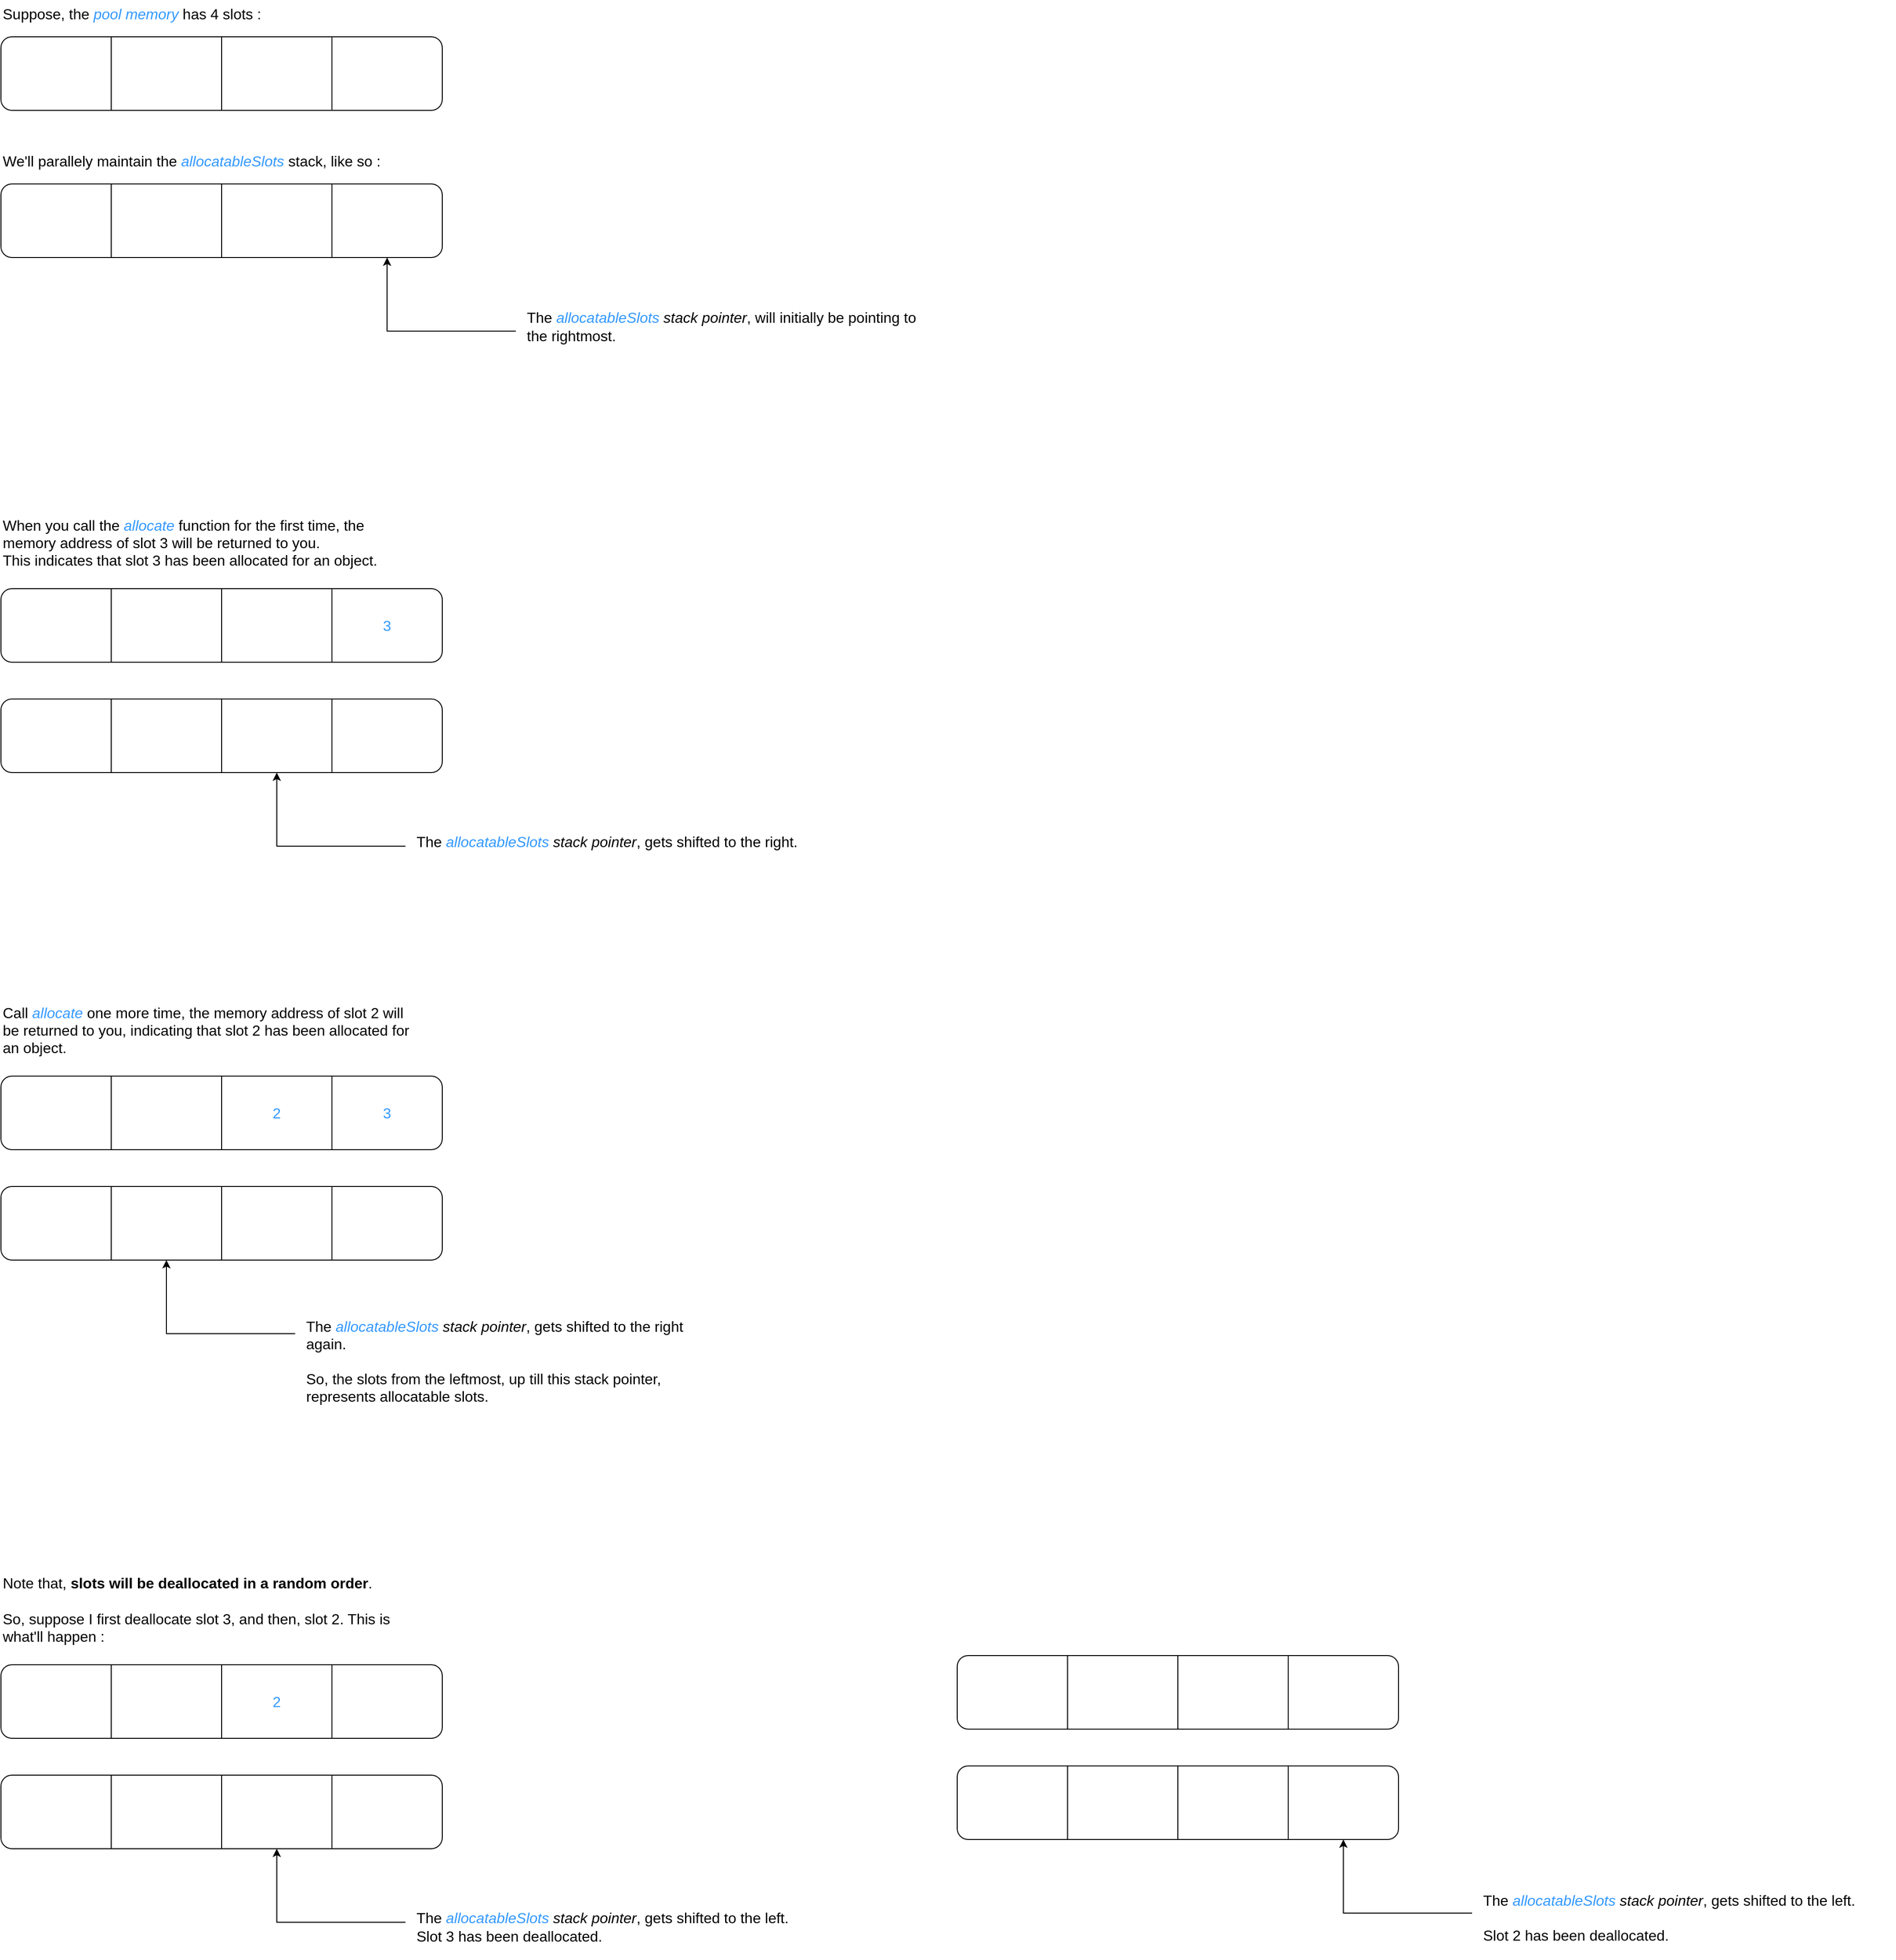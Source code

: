 <mxfile version="28.2.5">
  <diagram name="Architecture" id="uPutH3fMDjwnHKSIIINA">
    <mxGraphModel dx="1256" dy="689" grid="1" gridSize="10" guides="1" tooltips="1" connect="1" arrows="1" fold="1" page="0" pageScale="1" pageWidth="850" pageHeight="1100" math="0" shadow="0">
      <root>
        <mxCell id="0" />
        <mxCell id="1" parent="0" />
        <mxCell id="kpFn1nIg1IDQiTTjHXGL-2" value="Suppose, the &lt;i&gt;&lt;font style=&quot;color: rgb(51, 153, 255);&quot;&gt;pool memory&lt;/font&gt;&lt;/i&gt; has 4 slots :" style="text;strokeColor=none;align=left;fillColor=none;html=1;verticalAlign=middle;whiteSpace=wrap;rounded=1;fontSize=16;" parent="1" vertex="1">
          <mxGeometry x="120" y="160" width="410" height="30" as="geometry" />
        </mxCell>
        <mxCell id="kpFn1nIg1IDQiTTjHXGL-3" value="" style="rounded=1;whiteSpace=wrap;html=1;" parent="1" vertex="1">
          <mxGeometry x="120" y="200" width="480" height="80" as="geometry" />
        </mxCell>
        <mxCell id="kpFn1nIg1IDQiTTjHXGL-4" value="" style="endArrow=none;html=1;rounded=1;exitX=0.25;exitY=1;exitDx=0;exitDy=0;" parent="1" source="kpFn1nIg1IDQiTTjHXGL-3" edge="1">
          <mxGeometry width="50" height="50" relative="1" as="geometry">
            <mxPoint x="190" y="250" as="sourcePoint" />
            <mxPoint x="240" y="200" as="targetPoint" />
          </mxGeometry>
        </mxCell>
        <mxCell id="kpFn1nIg1IDQiTTjHXGL-5" value="" style="endArrow=none;html=1;rounded=1;exitX=0.3;exitY=1;exitDx=0;exitDy=0;exitPerimeter=0;" parent="1" edge="1">
          <mxGeometry width="50" height="50" relative="1" as="geometry">
            <mxPoint x="360" y="280" as="sourcePoint" />
            <mxPoint x="360" y="200" as="targetPoint" />
          </mxGeometry>
        </mxCell>
        <mxCell id="kpFn1nIg1IDQiTTjHXGL-6" value="" style="endArrow=none;html=1;rounded=1;exitX=0.75;exitY=1;exitDx=0;exitDy=0;" parent="1" source="kpFn1nIg1IDQiTTjHXGL-3" edge="1">
          <mxGeometry width="50" height="50" relative="1" as="geometry">
            <mxPoint x="480" y="280" as="sourcePoint" />
            <mxPoint x="480" y="200" as="targetPoint" />
          </mxGeometry>
        </mxCell>
        <mxCell id="kpFn1nIg1IDQiTTjHXGL-7" value="0" style="text;strokeColor=none;align=center;fillColor=none;html=1;verticalAlign=middle;whiteSpace=wrap;rounded=1;fontSize=16;fontColor=#FFFFFF;" parent="1" vertex="1">
          <mxGeometry x="150" y="225" width="60" height="30" as="geometry" />
        </mxCell>
        <mxCell id="kpFn1nIg1IDQiTTjHXGL-8" value="1" style="text;strokeColor=none;align=center;fillColor=none;html=1;verticalAlign=middle;whiteSpace=wrap;rounded=1;fontSize=16;fontColor=#FFFFFF;" parent="1" vertex="1">
          <mxGeometry x="270" y="225" width="60" height="30" as="geometry" />
        </mxCell>
        <mxCell id="kpFn1nIg1IDQiTTjHXGL-9" value="2" style="text;strokeColor=none;align=center;fillColor=none;html=1;verticalAlign=middle;whiteSpace=wrap;rounded=1;fontSize=16;fontColor=#FFFFFF;" parent="1" vertex="1">
          <mxGeometry x="390" y="225" width="60" height="30" as="geometry" />
        </mxCell>
        <mxCell id="kpFn1nIg1IDQiTTjHXGL-10" value="3" style="text;strokeColor=none;align=center;fillColor=none;html=1;verticalAlign=middle;whiteSpace=wrap;rounded=1;fontSize=16;fontColor=#FFFFFF;" parent="1" vertex="1">
          <mxGeometry x="510" y="225" width="60" height="30" as="geometry" />
        </mxCell>
        <mxCell id="kpFn1nIg1IDQiTTjHXGL-13" value="We&#39;ll parallely maintain the &lt;i&gt;&lt;font style=&quot;color: rgb(51, 153, 255);&quot;&gt;allocatableSlots&lt;/font&gt;&lt;/i&gt; stack, like so :" style="text;strokeColor=none;align=left;fillColor=none;html=1;verticalAlign=middle;whiteSpace=wrap;rounded=1;fontSize=16;" parent="1" vertex="1">
          <mxGeometry x="120" y="320" width="440" height="30" as="geometry" />
        </mxCell>
        <mxCell id="kpFn1nIg1IDQiTTjHXGL-16" value="" style="rounded=1;whiteSpace=wrap;html=1;" parent="1" vertex="1">
          <mxGeometry x="120" y="360" width="480" height="80" as="geometry" />
        </mxCell>
        <mxCell id="kpFn1nIg1IDQiTTjHXGL-17" value="" style="endArrow=none;html=1;rounded=1;exitX=0.25;exitY=1;exitDx=0;exitDy=0;" parent="1" source="kpFn1nIg1IDQiTTjHXGL-16" edge="1">
          <mxGeometry width="50" height="50" relative="1" as="geometry">
            <mxPoint x="190" y="410" as="sourcePoint" />
            <mxPoint x="240" y="360" as="targetPoint" />
          </mxGeometry>
        </mxCell>
        <mxCell id="kpFn1nIg1IDQiTTjHXGL-18" value="" style="endArrow=none;html=1;rounded=1;exitX=0.3;exitY=1;exitDx=0;exitDy=0;exitPerimeter=0;" parent="1" edge="1">
          <mxGeometry width="50" height="50" relative="1" as="geometry">
            <mxPoint x="360" y="440" as="sourcePoint" />
            <mxPoint x="360" y="360" as="targetPoint" />
          </mxGeometry>
        </mxCell>
        <mxCell id="kpFn1nIg1IDQiTTjHXGL-19" value="" style="endArrow=none;html=1;rounded=1;exitX=0.3;exitY=1;exitDx=0;exitDy=0;exitPerimeter=0;" parent="1" edge="1">
          <mxGeometry width="50" height="50" relative="1" as="geometry">
            <mxPoint x="480" y="440" as="sourcePoint" />
            <mxPoint x="480" y="360" as="targetPoint" />
          </mxGeometry>
        </mxCell>
        <mxCell id="kpFn1nIg1IDQiTTjHXGL-20" value="0" style="text;strokeColor=none;align=center;fillColor=none;html=1;verticalAlign=middle;whiteSpace=wrap;rounded=1;fontSize=16;fontColor=#FFFFFF;" parent="1" vertex="1">
          <mxGeometry x="150" y="385" width="60" height="30" as="geometry" />
        </mxCell>
        <mxCell id="kpFn1nIg1IDQiTTjHXGL-21" value="1" style="text;strokeColor=none;align=center;fillColor=none;html=1;verticalAlign=middle;whiteSpace=wrap;rounded=1;fontSize=16;fontColor=#FFFFFF;" parent="1" vertex="1">
          <mxGeometry x="270" y="385" width="60" height="30" as="geometry" />
        </mxCell>
        <mxCell id="kpFn1nIg1IDQiTTjHXGL-22" value="2" style="text;strokeColor=none;align=center;fillColor=none;html=1;verticalAlign=middle;whiteSpace=wrap;rounded=1;fontSize=16;fontColor=#FFFFFF;" parent="1" vertex="1">
          <mxGeometry x="390" y="385" width="60" height="30" as="geometry" />
        </mxCell>
        <mxCell id="kpFn1nIg1IDQiTTjHXGL-23" value="3" style="text;strokeColor=none;align=center;fillColor=none;html=1;verticalAlign=middle;whiteSpace=wrap;rounded=1;fontSize=16;fontColor=#FFFFFF;" parent="1" vertex="1">
          <mxGeometry x="510" y="385" width="60" height="30" as="geometry" />
        </mxCell>
        <mxCell id="kpFn1nIg1IDQiTTjHXGL-24" value="" style="endArrow=classic;html=1;rounded=0;" parent="1" edge="1">
          <mxGeometry width="50" height="50" relative="1" as="geometry">
            <mxPoint x="680" y="520" as="sourcePoint" />
            <mxPoint x="540" y="440" as="targetPoint" />
            <Array as="points">
              <mxPoint x="540" y="520" />
            </Array>
          </mxGeometry>
        </mxCell>
        <mxCell id="kpFn1nIg1IDQiTTjHXGL-25" value="The&amp;nbsp;&lt;i&gt;&lt;font style=&quot;color: rgb(51, 153, 255);&quot;&gt;allocatableSlots&lt;/font&gt;&lt;/i&gt; &lt;i&gt;stack pointer&lt;/i&gt;, will initially be pointing to the rightmost." style="text;strokeColor=none;align=left;fillColor=none;html=1;verticalAlign=middle;whiteSpace=wrap;rounded=1;fontSize=16;" parent="1" vertex="1">
          <mxGeometry x="690" y="490" width="450" height="50" as="geometry" />
        </mxCell>
        <mxCell id="kpFn1nIg1IDQiTTjHXGL-26" value="When you call the &lt;i&gt;&lt;font style=&quot;color: rgb(51, 153, 255);&quot;&gt;allocate&lt;/font&gt;&lt;/i&gt; function for the first time,&amp;nbsp;&lt;span style=&quot;background-color: transparent; color: light-dark(rgb(0, 0, 0), rgb(255, 255, 255));&quot;&gt;the memory address of slot 3 will be returned to you.&lt;/span&gt;&lt;div&gt;&lt;span style=&quot;background-color: transparent; color: light-dark(rgb(0, 0, 0), rgb(255, 255, 255));&quot;&gt;This indicates that slot 3 has been allocated for an object.&lt;/span&gt;&lt;/div&gt;" style="text;strokeColor=none;align=left;fillColor=none;html=1;verticalAlign=middle;whiteSpace=wrap;rounded=0;fontSize=16;" parent="1" vertex="1">
          <mxGeometry x="120" y="710" width="450" height="80" as="geometry" />
        </mxCell>
        <mxCell id="kpFn1nIg1IDQiTTjHXGL-27" value="" style="rounded=1;whiteSpace=wrap;html=1;" parent="1" vertex="1">
          <mxGeometry x="120" y="800" width="480" height="80" as="geometry" />
        </mxCell>
        <mxCell id="kpFn1nIg1IDQiTTjHXGL-28" value="" style="endArrow=none;html=1;rounded=1;exitX=0.25;exitY=1;exitDx=0;exitDy=0;" parent="1" source="kpFn1nIg1IDQiTTjHXGL-27" edge="1">
          <mxGeometry width="50" height="50" relative="1" as="geometry">
            <mxPoint x="190" y="850" as="sourcePoint" />
            <mxPoint x="240" y="800" as="targetPoint" />
          </mxGeometry>
        </mxCell>
        <mxCell id="kpFn1nIg1IDQiTTjHXGL-29" value="" style="endArrow=none;html=1;rounded=1;exitX=0.3;exitY=1;exitDx=0;exitDy=0;exitPerimeter=0;" parent="1" edge="1">
          <mxGeometry width="50" height="50" relative="1" as="geometry">
            <mxPoint x="360" y="880" as="sourcePoint" />
            <mxPoint x="360" y="800" as="targetPoint" />
          </mxGeometry>
        </mxCell>
        <mxCell id="kpFn1nIg1IDQiTTjHXGL-30" value="" style="endArrow=none;html=1;rounded=1;exitX=0.3;exitY=1;exitDx=0;exitDy=0;exitPerimeter=0;" parent="1" edge="1">
          <mxGeometry width="50" height="50" relative="1" as="geometry">
            <mxPoint x="480" y="880" as="sourcePoint" />
            <mxPoint x="480" y="800" as="targetPoint" />
          </mxGeometry>
        </mxCell>
        <mxCell id="kpFn1nIg1IDQiTTjHXGL-31" value="0" style="text;strokeColor=none;align=center;fillColor=none;html=1;verticalAlign=middle;whiteSpace=wrap;rounded=1;fontSize=16;fontColor=#FFFFFF;" parent="1" vertex="1">
          <mxGeometry x="150" y="825" width="60" height="30" as="geometry" />
        </mxCell>
        <mxCell id="kpFn1nIg1IDQiTTjHXGL-32" value="1" style="text;strokeColor=none;align=center;fillColor=none;html=1;verticalAlign=middle;whiteSpace=wrap;rounded=1;fontSize=16;fontColor=#FFFFFF;" parent="1" vertex="1">
          <mxGeometry x="270" y="825" width="60" height="30" as="geometry" />
        </mxCell>
        <mxCell id="kpFn1nIg1IDQiTTjHXGL-33" value="2" style="text;strokeColor=none;align=center;fillColor=none;html=1;verticalAlign=middle;whiteSpace=wrap;rounded=1;fontSize=16;fontColor=#FFFFFF;" parent="1" vertex="1">
          <mxGeometry x="390" y="825" width="60" height="30" as="geometry" />
        </mxCell>
        <mxCell id="kpFn1nIg1IDQiTTjHXGL-34" value="3" style="text;strokeColor=none;align=center;fillColor=none;html=1;verticalAlign=middle;whiteSpace=wrap;rounded=1;fontSize=16;fontColor=#3399FF;" parent="1" vertex="1">
          <mxGeometry x="510" y="825" width="60" height="30" as="geometry" />
        </mxCell>
        <mxCell id="kpFn1nIg1IDQiTTjHXGL-36" value="" style="rounded=1;whiteSpace=wrap;html=1;" parent="1" vertex="1">
          <mxGeometry x="120" y="920" width="480" height="80" as="geometry" />
        </mxCell>
        <mxCell id="kpFn1nIg1IDQiTTjHXGL-37" value="" style="endArrow=none;html=1;rounded=1;exitX=0.25;exitY=1;exitDx=0;exitDy=0;" parent="1" source="kpFn1nIg1IDQiTTjHXGL-36" edge="1">
          <mxGeometry width="50" height="50" relative="1" as="geometry">
            <mxPoint x="190" y="970" as="sourcePoint" />
            <mxPoint x="240" y="920" as="targetPoint" />
          </mxGeometry>
        </mxCell>
        <mxCell id="kpFn1nIg1IDQiTTjHXGL-38" value="" style="endArrow=none;html=1;rounded=1;exitX=0.3;exitY=1;exitDx=0;exitDy=0;exitPerimeter=0;" parent="1" edge="1">
          <mxGeometry width="50" height="50" relative="1" as="geometry">
            <mxPoint x="360" y="1000" as="sourcePoint" />
            <mxPoint x="360" y="920" as="targetPoint" />
          </mxGeometry>
        </mxCell>
        <mxCell id="kpFn1nIg1IDQiTTjHXGL-39" value="" style="endArrow=none;html=1;rounded=1;exitX=0.3;exitY=1;exitDx=0;exitDy=0;exitPerimeter=0;" parent="1" edge="1">
          <mxGeometry width="50" height="50" relative="1" as="geometry">
            <mxPoint x="480" y="1000" as="sourcePoint" />
            <mxPoint x="480" y="920" as="targetPoint" />
          </mxGeometry>
        </mxCell>
        <mxCell id="kpFn1nIg1IDQiTTjHXGL-40" value="0" style="text;strokeColor=none;align=center;fillColor=none;html=1;verticalAlign=middle;whiteSpace=wrap;rounded=1;fontSize=16;fontColor=#FFFFFF;" parent="1" vertex="1">
          <mxGeometry x="150" y="945" width="60" height="30" as="geometry" />
        </mxCell>
        <mxCell id="kpFn1nIg1IDQiTTjHXGL-41" value="1" style="text;strokeColor=none;align=center;fillColor=none;html=1;verticalAlign=middle;whiteSpace=wrap;rounded=1;fontSize=16;fontColor=#FFFFFF;" parent="1" vertex="1">
          <mxGeometry x="270" y="945" width="60" height="30" as="geometry" />
        </mxCell>
        <mxCell id="kpFn1nIg1IDQiTTjHXGL-42" value="2" style="text;strokeColor=none;align=center;fillColor=none;html=1;verticalAlign=middle;whiteSpace=wrap;rounded=1;fontSize=16;fontColor=#FFFFFF;" parent="1" vertex="1">
          <mxGeometry x="390" y="945" width="60" height="30" as="geometry" />
        </mxCell>
        <mxCell id="kpFn1nIg1IDQiTTjHXGL-43" value="3" style="text;strokeColor=none;align=center;fillColor=none;html=1;verticalAlign=middle;whiteSpace=wrap;rounded=1;fontSize=16;fontColor=#FFFFFF;" parent="1" vertex="1">
          <mxGeometry x="510" y="945" width="60" height="30" as="geometry" />
        </mxCell>
        <mxCell id="kpFn1nIg1IDQiTTjHXGL-44" value="" style="endArrow=classic;html=1;rounded=0;" parent="1" edge="1">
          <mxGeometry width="50" height="50" relative="1" as="geometry">
            <mxPoint x="560" y="1080" as="sourcePoint" />
            <mxPoint x="420" y="1000" as="targetPoint" />
            <Array as="points">
              <mxPoint x="420" y="1080" />
            </Array>
          </mxGeometry>
        </mxCell>
        <mxCell id="kpFn1nIg1IDQiTTjHXGL-45" value="The&amp;nbsp;&lt;i&gt;&lt;font style=&quot;color: rgb(51, 153, 255);&quot;&gt;allocatableSlots&lt;/font&gt;&lt;/i&gt; &lt;i&gt;stack pointer&lt;/i&gt;, gets shifted to the right." style="text;strokeColor=none;align=left;fillColor=none;html=1;verticalAlign=middle;whiteSpace=wrap;rounded=1;fontSize=16;" parent="1" vertex="1">
          <mxGeometry x="570" y="1050" width="450" height="50" as="geometry" />
        </mxCell>
        <mxCell id="kpFn1nIg1IDQiTTjHXGL-46" value="Call&amp;nbsp;&lt;i&gt;&lt;font style=&quot;color: rgb(51, 153, 255);&quot;&gt;allocate&lt;/font&gt;&lt;/i&gt; one more time,&amp;nbsp;&lt;span style=&quot;background-color: transparent; color: light-dark(rgb(0, 0, 0), rgb(255, 255, 255));&quot;&gt;the memory address of slot 2 will be returned to you, indicating that slot 2 has been allocated for an object.&lt;/span&gt;" style="text;strokeColor=none;align=left;fillColor=none;html=1;verticalAlign=middle;whiteSpace=wrap;rounded=0;fontSize=16;" parent="1" vertex="1">
          <mxGeometry x="120" y="1240" width="450" height="80" as="geometry" />
        </mxCell>
        <mxCell id="kpFn1nIg1IDQiTTjHXGL-47" value="" style="rounded=1;whiteSpace=wrap;html=1;" parent="1" vertex="1">
          <mxGeometry x="120" y="1330" width="480" height="80" as="geometry" />
        </mxCell>
        <mxCell id="kpFn1nIg1IDQiTTjHXGL-48" value="" style="endArrow=none;html=1;rounded=1;exitX=0.25;exitY=1;exitDx=0;exitDy=0;" parent="1" source="kpFn1nIg1IDQiTTjHXGL-47" edge="1">
          <mxGeometry width="50" height="50" relative="1" as="geometry">
            <mxPoint x="190" y="1380" as="sourcePoint" />
            <mxPoint x="240" y="1330" as="targetPoint" />
          </mxGeometry>
        </mxCell>
        <mxCell id="kpFn1nIg1IDQiTTjHXGL-49" value="" style="endArrow=none;html=1;rounded=1;exitX=0.3;exitY=1;exitDx=0;exitDy=0;exitPerimeter=0;" parent="1" edge="1">
          <mxGeometry width="50" height="50" relative="1" as="geometry">
            <mxPoint x="360" y="1410" as="sourcePoint" />
            <mxPoint x="360" y="1330" as="targetPoint" />
          </mxGeometry>
        </mxCell>
        <mxCell id="kpFn1nIg1IDQiTTjHXGL-50" value="" style="endArrow=none;html=1;rounded=1;exitX=0.3;exitY=1;exitDx=0;exitDy=0;exitPerimeter=0;" parent="1" edge="1">
          <mxGeometry width="50" height="50" relative="1" as="geometry">
            <mxPoint x="480" y="1410" as="sourcePoint" />
            <mxPoint x="480" y="1330" as="targetPoint" />
          </mxGeometry>
        </mxCell>
        <mxCell id="kpFn1nIg1IDQiTTjHXGL-51" value="0" style="text;strokeColor=none;align=center;fillColor=none;html=1;verticalAlign=middle;whiteSpace=wrap;rounded=1;fontSize=16;fontColor=#FFFFFF;" parent="1" vertex="1">
          <mxGeometry x="150" y="1355" width="60" height="30" as="geometry" />
        </mxCell>
        <mxCell id="kpFn1nIg1IDQiTTjHXGL-52" value="1" style="text;strokeColor=none;align=center;fillColor=none;html=1;verticalAlign=middle;whiteSpace=wrap;rounded=1;fontSize=16;fontColor=#FFFFFF;" parent="1" vertex="1">
          <mxGeometry x="270" y="1355" width="60" height="30" as="geometry" />
        </mxCell>
        <mxCell id="kpFn1nIg1IDQiTTjHXGL-53" value="&lt;font style=&quot;color: rgb(51, 153, 255);&quot;&gt;2&lt;/font&gt;" style="text;strokeColor=none;align=center;fillColor=none;html=1;verticalAlign=middle;whiteSpace=wrap;rounded=1;fontSize=16;fontColor=#FFFFFF;" parent="1" vertex="1">
          <mxGeometry x="390" y="1355" width="60" height="30" as="geometry" />
        </mxCell>
        <mxCell id="kpFn1nIg1IDQiTTjHXGL-54" value="3" style="text;strokeColor=none;align=center;fillColor=none;html=1;verticalAlign=middle;whiteSpace=wrap;rounded=1;fontSize=16;fontColor=#3399FF;" parent="1" vertex="1">
          <mxGeometry x="510" y="1355" width="60" height="30" as="geometry" />
        </mxCell>
        <mxCell id="kpFn1nIg1IDQiTTjHXGL-55" value="" style="rounded=1;whiteSpace=wrap;html=1;" parent="1" vertex="1">
          <mxGeometry x="120" y="1450" width="480" height="80" as="geometry" />
        </mxCell>
        <mxCell id="kpFn1nIg1IDQiTTjHXGL-56" value="" style="endArrow=none;html=1;rounded=1;exitX=0.25;exitY=1;exitDx=0;exitDy=0;" parent="1" source="kpFn1nIg1IDQiTTjHXGL-55" edge="1">
          <mxGeometry width="50" height="50" relative="1" as="geometry">
            <mxPoint x="190" y="1500" as="sourcePoint" />
            <mxPoint x="240" y="1450" as="targetPoint" />
          </mxGeometry>
        </mxCell>
        <mxCell id="kpFn1nIg1IDQiTTjHXGL-57" value="" style="endArrow=none;html=1;rounded=1;exitX=0.3;exitY=1;exitDx=0;exitDy=0;exitPerimeter=0;" parent="1" edge="1">
          <mxGeometry width="50" height="50" relative="1" as="geometry">
            <mxPoint x="360" y="1530" as="sourcePoint" />
            <mxPoint x="360" y="1450" as="targetPoint" />
          </mxGeometry>
        </mxCell>
        <mxCell id="kpFn1nIg1IDQiTTjHXGL-58" value="" style="endArrow=none;html=1;rounded=1;exitX=0.3;exitY=1;exitDx=0;exitDy=0;exitPerimeter=0;" parent="1" edge="1">
          <mxGeometry width="50" height="50" relative="1" as="geometry">
            <mxPoint x="480" y="1530" as="sourcePoint" />
            <mxPoint x="480" y="1450" as="targetPoint" />
          </mxGeometry>
        </mxCell>
        <mxCell id="kpFn1nIg1IDQiTTjHXGL-59" value="0" style="text;strokeColor=none;align=center;fillColor=none;html=1;verticalAlign=middle;whiteSpace=wrap;rounded=1;fontSize=16;fontColor=#FFFFFF;" parent="1" vertex="1">
          <mxGeometry x="150" y="1475" width="60" height="30" as="geometry" />
        </mxCell>
        <mxCell id="kpFn1nIg1IDQiTTjHXGL-60" value="1" style="text;strokeColor=none;align=center;fillColor=none;html=1;verticalAlign=middle;whiteSpace=wrap;rounded=1;fontSize=16;fontColor=#FFFFFF;" parent="1" vertex="1">
          <mxGeometry x="270" y="1475" width="60" height="30" as="geometry" />
        </mxCell>
        <mxCell id="kpFn1nIg1IDQiTTjHXGL-61" value="2" style="text;strokeColor=none;align=center;fillColor=none;html=1;verticalAlign=middle;whiteSpace=wrap;rounded=1;fontSize=16;fontColor=#FFFFFF;" parent="1" vertex="1">
          <mxGeometry x="390" y="1475" width="60" height="30" as="geometry" />
        </mxCell>
        <mxCell id="kpFn1nIg1IDQiTTjHXGL-62" value="3" style="text;strokeColor=none;align=center;fillColor=none;html=1;verticalAlign=middle;whiteSpace=wrap;rounded=1;fontSize=16;fontColor=#FFFFFF;" parent="1" vertex="1">
          <mxGeometry x="510" y="1475" width="60" height="30" as="geometry" />
        </mxCell>
        <mxCell id="kpFn1nIg1IDQiTTjHXGL-63" value="" style="endArrow=classic;html=1;rounded=0;" parent="1" edge="1">
          <mxGeometry width="50" height="50" relative="1" as="geometry">
            <mxPoint x="440" y="1610" as="sourcePoint" />
            <mxPoint x="300" y="1530" as="targetPoint" />
            <Array as="points">
              <mxPoint x="300" y="1610" />
            </Array>
          </mxGeometry>
        </mxCell>
        <mxCell id="kpFn1nIg1IDQiTTjHXGL-64" value="The&amp;nbsp;&lt;i&gt;&lt;font style=&quot;color: rgb(51, 153, 255);&quot;&gt;allocatableSlots&lt;/font&gt;&lt;/i&gt; &lt;i&gt;stack pointer&lt;/i&gt;, gets shifted to the right again.&lt;div&gt;&lt;br&gt;&lt;/div&gt;&lt;div&gt;So, the slots from the leftmost, up till this stack pointer, represents allocatable slots.&lt;/div&gt;" style="text;strokeColor=none;align=left;fillColor=none;html=1;verticalAlign=middle;whiteSpace=wrap;rounded=1;fontSize=16;" parent="1" vertex="1">
          <mxGeometry x="450" y="1580" width="450" height="120" as="geometry" />
        </mxCell>
        <mxCell id="kpFn1nIg1IDQiTTjHXGL-65" value="Note that, &lt;b&gt;slots will be deallocated in a random order&lt;/b&gt;.&lt;div&gt;&lt;br&gt;&lt;/div&gt;&lt;div&gt;So, suppose I first deallocate slot 3, and then, slot 2. This is what&#39;ll happen :&lt;/div&gt;" style="text;strokeColor=none;align=left;fillColor=none;html=1;verticalAlign=middle;whiteSpace=wrap;rounded=0;fontSize=16;" parent="1" vertex="1">
          <mxGeometry x="120" y="1870" width="450" height="80" as="geometry" />
        </mxCell>
        <mxCell id="kpFn1nIg1IDQiTTjHXGL-66" value="" style="rounded=1;whiteSpace=wrap;html=1;" parent="1" vertex="1">
          <mxGeometry x="120" y="1970" width="480" height="80" as="geometry" />
        </mxCell>
        <mxCell id="kpFn1nIg1IDQiTTjHXGL-67" value="" style="endArrow=none;html=1;rounded=1;exitX=0.25;exitY=1;exitDx=0;exitDy=0;" parent="1" source="kpFn1nIg1IDQiTTjHXGL-66" edge="1">
          <mxGeometry width="50" height="50" relative="1" as="geometry">
            <mxPoint x="190" y="2020" as="sourcePoint" />
            <mxPoint x="240" y="1970" as="targetPoint" />
          </mxGeometry>
        </mxCell>
        <mxCell id="kpFn1nIg1IDQiTTjHXGL-68" value="" style="endArrow=none;html=1;rounded=1;exitX=0.3;exitY=1;exitDx=0;exitDy=0;exitPerimeter=0;" parent="1" edge="1">
          <mxGeometry width="50" height="50" relative="1" as="geometry">
            <mxPoint x="360" y="2050" as="sourcePoint" />
            <mxPoint x="360" y="1970" as="targetPoint" />
          </mxGeometry>
        </mxCell>
        <mxCell id="kpFn1nIg1IDQiTTjHXGL-69" value="" style="endArrow=none;html=1;rounded=1;exitX=0.3;exitY=1;exitDx=0;exitDy=0;exitPerimeter=0;" parent="1" edge="1">
          <mxGeometry width="50" height="50" relative="1" as="geometry">
            <mxPoint x="480" y="2050" as="sourcePoint" />
            <mxPoint x="480" y="1970" as="targetPoint" />
          </mxGeometry>
        </mxCell>
        <mxCell id="kpFn1nIg1IDQiTTjHXGL-70" value="0" style="text;strokeColor=none;align=center;fillColor=none;html=1;verticalAlign=middle;whiteSpace=wrap;rounded=1;fontSize=16;fontColor=#FFFFFF;" parent="1" vertex="1">
          <mxGeometry x="150" y="1995" width="60" height="30" as="geometry" />
        </mxCell>
        <mxCell id="kpFn1nIg1IDQiTTjHXGL-71" value="1" style="text;strokeColor=none;align=center;fillColor=none;html=1;verticalAlign=middle;whiteSpace=wrap;rounded=1;fontSize=16;fontColor=#FFFFFF;" parent="1" vertex="1">
          <mxGeometry x="270" y="1995" width="60" height="30" as="geometry" />
        </mxCell>
        <mxCell id="kpFn1nIg1IDQiTTjHXGL-72" value="&lt;font style=&quot;color: rgb(51, 153, 255);&quot;&gt;2&lt;/font&gt;" style="text;strokeColor=none;align=center;fillColor=none;html=1;verticalAlign=middle;whiteSpace=wrap;rounded=1;fontSize=16;fontColor=#FFFFFF;" parent="1" vertex="1">
          <mxGeometry x="390" y="1995" width="60" height="30" as="geometry" />
        </mxCell>
        <mxCell id="kpFn1nIg1IDQiTTjHXGL-73" value="3" style="text;strokeColor=none;align=center;fillColor=none;html=1;verticalAlign=middle;whiteSpace=wrap;rounded=1;fontSize=16;fontColor=#FFFFFF;" parent="1" vertex="1">
          <mxGeometry x="510" y="1995" width="60" height="30" as="geometry" />
        </mxCell>
        <mxCell id="kpFn1nIg1IDQiTTjHXGL-74" value="" style="rounded=1;whiteSpace=wrap;html=1;" parent="1" vertex="1">
          <mxGeometry x="120" y="2090" width="480" height="80" as="geometry" />
        </mxCell>
        <mxCell id="kpFn1nIg1IDQiTTjHXGL-75" value="" style="endArrow=none;html=1;rounded=1;exitX=0.25;exitY=1;exitDx=0;exitDy=0;" parent="1" source="kpFn1nIg1IDQiTTjHXGL-74" edge="1">
          <mxGeometry width="50" height="50" relative="1" as="geometry">
            <mxPoint x="190" y="2140" as="sourcePoint" />
            <mxPoint x="240" y="2090" as="targetPoint" />
          </mxGeometry>
        </mxCell>
        <mxCell id="kpFn1nIg1IDQiTTjHXGL-76" value="" style="endArrow=none;html=1;rounded=1;exitX=0.3;exitY=1;exitDx=0;exitDy=0;exitPerimeter=0;" parent="1" edge="1">
          <mxGeometry width="50" height="50" relative="1" as="geometry">
            <mxPoint x="360" y="2170" as="sourcePoint" />
            <mxPoint x="360" y="2090" as="targetPoint" />
          </mxGeometry>
        </mxCell>
        <mxCell id="kpFn1nIg1IDQiTTjHXGL-77" value="" style="endArrow=none;html=1;rounded=1;exitX=0.3;exitY=1;exitDx=0;exitDy=0;exitPerimeter=0;" parent="1" edge="1">
          <mxGeometry width="50" height="50" relative="1" as="geometry">
            <mxPoint x="480" y="2170" as="sourcePoint" />
            <mxPoint x="480" y="2090" as="targetPoint" />
          </mxGeometry>
        </mxCell>
        <mxCell id="kpFn1nIg1IDQiTTjHXGL-78" value="0" style="text;strokeColor=none;align=center;fillColor=none;html=1;verticalAlign=middle;whiteSpace=wrap;rounded=1;fontSize=16;fontColor=#FFFFFF;" parent="1" vertex="1">
          <mxGeometry x="150" y="2115" width="60" height="30" as="geometry" />
        </mxCell>
        <mxCell id="kpFn1nIg1IDQiTTjHXGL-79" value="1" style="text;strokeColor=none;align=center;fillColor=none;html=1;verticalAlign=middle;whiteSpace=wrap;rounded=1;fontSize=16;fontColor=#FFFFFF;" parent="1" vertex="1">
          <mxGeometry x="270" y="2115" width="60" height="30" as="geometry" />
        </mxCell>
        <mxCell id="kpFn1nIg1IDQiTTjHXGL-80" value="3" style="text;strokeColor=none;align=center;fillColor=none;html=1;verticalAlign=middle;whiteSpace=wrap;rounded=1;fontSize=16;fontColor=#FFFFFF;" parent="1" vertex="1">
          <mxGeometry x="390" y="2115" width="60" height="30" as="geometry" />
        </mxCell>
        <mxCell id="kpFn1nIg1IDQiTTjHXGL-81" value="3" style="text;strokeColor=none;align=center;fillColor=none;html=1;verticalAlign=middle;whiteSpace=wrap;rounded=1;fontSize=16;fontColor=#FFFFFF;" parent="1" vertex="1">
          <mxGeometry x="510" y="2115" width="60" height="30" as="geometry" />
        </mxCell>
        <mxCell id="kpFn1nIg1IDQiTTjHXGL-82" value="" style="endArrow=classic;html=1;rounded=0;" parent="1" edge="1">
          <mxGeometry width="50" height="50" relative="1" as="geometry">
            <mxPoint x="560" y="2250" as="sourcePoint" />
            <mxPoint x="420" y="2170" as="targetPoint" />
            <Array as="points">
              <mxPoint x="420" y="2250" />
            </Array>
          </mxGeometry>
        </mxCell>
        <mxCell id="kpFn1nIg1IDQiTTjHXGL-83" value="The&amp;nbsp;&lt;i&gt;&lt;font style=&quot;color: rgb(51, 153, 255);&quot;&gt;allocatableSlots&lt;/font&gt;&lt;/i&gt; &lt;i&gt;stack pointer&lt;/i&gt;, gets shifted to the left.&lt;div&gt;&lt;span style=&quot;background-color: transparent; color: light-dark(rgb(0, 0, 0), rgb(255, 255, 255));&quot;&gt;Slot 3 has been deallocated.&lt;/span&gt;&lt;/div&gt;" style="text;strokeColor=none;align=left;fillColor=none;html=1;verticalAlign=middle;whiteSpace=wrap;rounded=1;fontSize=16;" parent="1" vertex="1">
          <mxGeometry x="570" y="2220" width="450" height="70" as="geometry" />
        </mxCell>
        <mxCell id="kpFn1nIg1IDQiTTjHXGL-84" value="" style="rounded=1;whiteSpace=wrap;html=1;" parent="1" vertex="1">
          <mxGeometry x="1160" y="1960" width="480" height="80" as="geometry" />
        </mxCell>
        <mxCell id="kpFn1nIg1IDQiTTjHXGL-85" value="" style="endArrow=none;html=1;rounded=1;exitX=0.25;exitY=1;exitDx=0;exitDy=0;" parent="1" source="kpFn1nIg1IDQiTTjHXGL-84" edge="1">
          <mxGeometry width="50" height="50" relative="1" as="geometry">
            <mxPoint x="1230" y="2010" as="sourcePoint" />
            <mxPoint x="1280" y="1960" as="targetPoint" />
          </mxGeometry>
        </mxCell>
        <mxCell id="kpFn1nIg1IDQiTTjHXGL-86" value="" style="endArrow=none;html=1;rounded=1;exitX=0.3;exitY=1;exitDx=0;exitDy=0;exitPerimeter=0;" parent="1" edge="1">
          <mxGeometry width="50" height="50" relative="1" as="geometry">
            <mxPoint x="1400" y="2040" as="sourcePoint" />
            <mxPoint x="1400" y="1960" as="targetPoint" />
          </mxGeometry>
        </mxCell>
        <mxCell id="kpFn1nIg1IDQiTTjHXGL-87" value="" style="endArrow=none;html=1;rounded=1;exitX=0.3;exitY=1;exitDx=0;exitDy=0;exitPerimeter=0;" parent="1" edge="1">
          <mxGeometry width="50" height="50" relative="1" as="geometry">
            <mxPoint x="1520" y="2040" as="sourcePoint" />
            <mxPoint x="1520" y="1960" as="targetPoint" />
          </mxGeometry>
        </mxCell>
        <mxCell id="kpFn1nIg1IDQiTTjHXGL-88" value="0" style="text;strokeColor=none;align=center;fillColor=none;html=1;verticalAlign=middle;whiteSpace=wrap;rounded=1;fontSize=16;fontColor=#FFFFFF;" parent="1" vertex="1">
          <mxGeometry x="1190" y="1985" width="60" height="30" as="geometry" />
        </mxCell>
        <mxCell id="kpFn1nIg1IDQiTTjHXGL-89" value="1" style="text;strokeColor=none;align=center;fillColor=none;html=1;verticalAlign=middle;whiteSpace=wrap;rounded=1;fontSize=16;fontColor=#FFFFFF;" parent="1" vertex="1">
          <mxGeometry x="1310" y="1985" width="60" height="30" as="geometry" />
        </mxCell>
        <mxCell id="kpFn1nIg1IDQiTTjHXGL-90" value="&lt;font style=&quot;&quot;&gt;2&lt;/font&gt;" style="text;strokeColor=none;align=center;fillColor=none;html=1;verticalAlign=middle;whiteSpace=wrap;rounded=1;fontSize=16;fontColor=#FFFFFF;" parent="1" vertex="1">
          <mxGeometry x="1430" y="1985" width="60" height="30" as="geometry" />
        </mxCell>
        <mxCell id="kpFn1nIg1IDQiTTjHXGL-91" value="3" style="text;strokeColor=none;align=center;fillColor=none;html=1;verticalAlign=middle;whiteSpace=wrap;rounded=1;fontSize=16;fontColor=#FFFFFF;" parent="1" vertex="1">
          <mxGeometry x="1550" y="1985" width="60" height="30" as="geometry" />
        </mxCell>
        <mxCell id="kpFn1nIg1IDQiTTjHXGL-92" value="" style="rounded=1;whiteSpace=wrap;html=1;" parent="1" vertex="1">
          <mxGeometry x="1160" y="2080" width="480" height="80" as="geometry" />
        </mxCell>
        <mxCell id="kpFn1nIg1IDQiTTjHXGL-93" value="" style="endArrow=none;html=1;rounded=1;exitX=0.25;exitY=1;exitDx=0;exitDy=0;" parent="1" source="kpFn1nIg1IDQiTTjHXGL-92" edge="1">
          <mxGeometry width="50" height="50" relative="1" as="geometry">
            <mxPoint x="1230" y="2130" as="sourcePoint" />
            <mxPoint x="1280" y="2080" as="targetPoint" />
          </mxGeometry>
        </mxCell>
        <mxCell id="kpFn1nIg1IDQiTTjHXGL-94" value="" style="endArrow=none;html=1;rounded=1;exitX=0.3;exitY=1;exitDx=0;exitDy=0;exitPerimeter=0;" parent="1" edge="1">
          <mxGeometry width="50" height="50" relative="1" as="geometry">
            <mxPoint x="1400" y="2160" as="sourcePoint" />
            <mxPoint x="1400" y="2080" as="targetPoint" />
          </mxGeometry>
        </mxCell>
        <mxCell id="kpFn1nIg1IDQiTTjHXGL-95" value="" style="endArrow=none;html=1;rounded=1;exitX=0.3;exitY=1;exitDx=0;exitDy=0;exitPerimeter=0;" parent="1" edge="1">
          <mxGeometry width="50" height="50" relative="1" as="geometry">
            <mxPoint x="1520" y="2160" as="sourcePoint" />
            <mxPoint x="1520" y="2080" as="targetPoint" />
          </mxGeometry>
        </mxCell>
        <mxCell id="kpFn1nIg1IDQiTTjHXGL-96" value="0" style="text;strokeColor=none;align=center;fillColor=none;html=1;verticalAlign=middle;whiteSpace=wrap;rounded=1;fontSize=16;fontColor=#FFFFFF;" parent="1" vertex="1">
          <mxGeometry x="1190" y="2105" width="60" height="30" as="geometry" />
        </mxCell>
        <mxCell id="kpFn1nIg1IDQiTTjHXGL-97" value="1" style="text;strokeColor=none;align=center;fillColor=none;html=1;verticalAlign=middle;whiteSpace=wrap;rounded=1;fontSize=16;fontColor=#FFFFFF;" parent="1" vertex="1">
          <mxGeometry x="1310" y="2105" width="60" height="30" as="geometry" />
        </mxCell>
        <mxCell id="kpFn1nIg1IDQiTTjHXGL-98" value="3" style="text;strokeColor=none;align=center;fillColor=none;html=1;verticalAlign=middle;whiteSpace=wrap;rounded=1;fontSize=16;fontColor=#FFFFFF;" parent="1" vertex="1">
          <mxGeometry x="1430" y="2105" width="60" height="30" as="geometry" />
        </mxCell>
        <mxCell id="kpFn1nIg1IDQiTTjHXGL-99" value="2" style="text;strokeColor=none;align=center;fillColor=none;html=1;verticalAlign=middle;whiteSpace=wrap;rounded=1;fontSize=16;fontColor=#FFFFFF;" parent="1" vertex="1">
          <mxGeometry x="1550" y="2105" width="60" height="30" as="geometry" />
        </mxCell>
        <mxCell id="kpFn1nIg1IDQiTTjHXGL-100" value="" style="endArrow=classic;html=1;rounded=0;" parent="1" edge="1">
          <mxGeometry width="50" height="50" relative="1" as="geometry">
            <mxPoint x="1720" y="2240" as="sourcePoint" />
            <mxPoint x="1580" y="2160" as="targetPoint" />
            <Array as="points">
              <mxPoint x="1580" y="2240" />
            </Array>
          </mxGeometry>
        </mxCell>
        <mxCell id="kpFn1nIg1IDQiTTjHXGL-101" value="The&amp;nbsp;&lt;i&gt;&lt;font style=&quot;color: rgb(51, 153, 255);&quot;&gt;allocatableSlots&lt;/font&gt;&lt;/i&gt; &lt;i&gt;stack pointer&lt;/i&gt;, gets shifted to the left.&lt;div&gt;&lt;br&gt;&lt;/div&gt;&lt;div&gt;Slot 2 has been deallocated.&lt;/div&gt;" style="text;strokeColor=none;align=left;fillColor=none;html=1;verticalAlign=middle;whiteSpace=wrap;rounded=1;fontSize=16;" parent="1" vertex="1">
          <mxGeometry x="1730" y="2210" width="450" height="70" as="geometry" />
        </mxCell>
      </root>
    </mxGraphModel>
  </diagram>
</mxfile>

